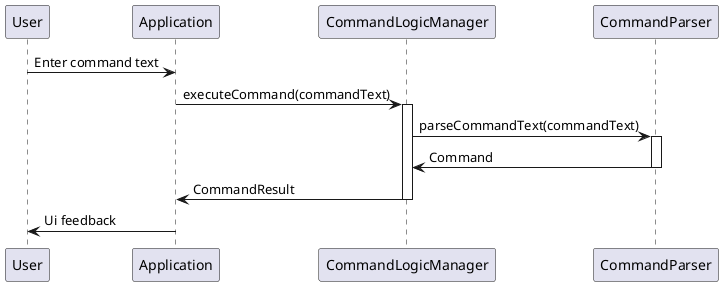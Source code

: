 @startuml
User -> Application: Enter command text
Application -> CommandLogicManager: executeCommand(commandText)
activate CommandLogicManager
CommandLogicManager -> CommandParser: parseCommandText(commandText)
activate CommandParser
CommandParser -> CommandLogicManager: Command
deactivate CommandParser
CommandLogicManager -> Application: CommandResult
deactivate CommandLogicManager
Application -> User: Ui feedback
@enduml
